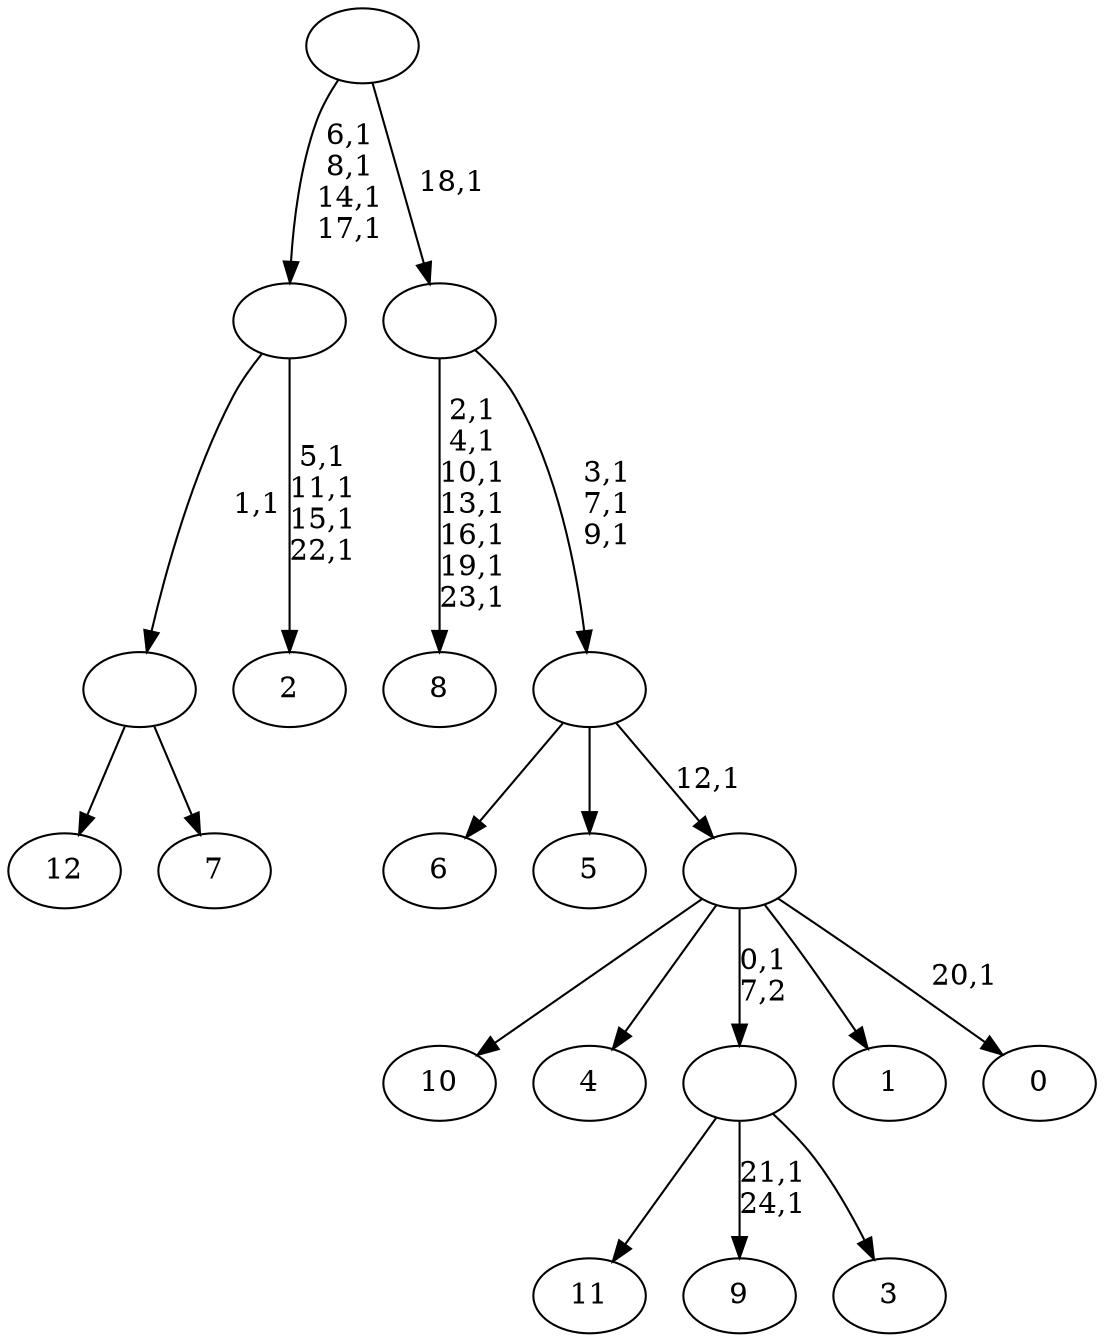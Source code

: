 digraph T {
	38 [label="12"]
	37 [label="11"]
	36 [label="10"]
	35 [label="9"]
	32 [label="8"]
	24 [label="7"]
	23 [label=""]
	22 [label="6"]
	21 [label="5"]
	20 [label="4"]
	19 [label="3"]
	18 [label=""]
	17 [label="2"]
	12 [label=""]
	8 [label="1"]
	7 [label="0"]
	5 [label=""]
	4 [label=""]
	1 [label=""]
	0 [label=""]
	23 -> 38 [label=""]
	23 -> 24 [label=""]
	18 -> 35 [label="21,1\n24,1"]
	18 -> 37 [label=""]
	18 -> 19 [label=""]
	12 -> 17 [label="5,1\n11,1\n15,1\n22,1"]
	12 -> 23 [label="1,1"]
	5 -> 7 [label="20,1"]
	5 -> 36 [label=""]
	5 -> 20 [label=""]
	5 -> 18 [label="0,1\n7,2"]
	5 -> 8 [label=""]
	4 -> 22 [label=""]
	4 -> 21 [label=""]
	4 -> 5 [label="12,1"]
	1 -> 4 [label="3,1\n7,1\n9,1"]
	1 -> 32 [label="2,1\n4,1\n10,1\n13,1\n16,1\n19,1\n23,1"]
	0 -> 12 [label="6,1\n8,1\n14,1\n17,1"]
	0 -> 1 [label="18,1"]
}
